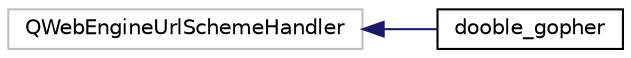 digraph "Graphical Class Hierarchy"
{
 // LATEX_PDF_SIZE
  edge [fontname="Helvetica",fontsize="10",labelfontname="Helvetica",labelfontsize="10"];
  node [fontname="Helvetica",fontsize="10",shape=record];
  rankdir="LR";
  Node7 [label="QWebEngineUrlSchemeHandler",height=0.2,width=0.4,color="grey75", fillcolor="white", style="filled",tooltip=" "];
  Node7 -> Node0 [dir="back",color="midnightblue",fontsize="10",style="solid",fontname="Helvetica"];
  Node0 [label="dooble_gopher",height=0.2,width=0.4,color="black", fillcolor="white", style="filled",URL="$classdooble__gopher.html",tooltip=" "];
}
